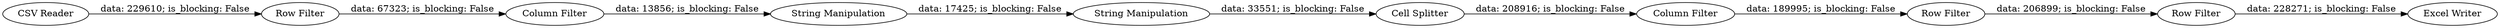 digraph {
	"766389997124198902_4" [label="String Manipulation"]
	"766389997124198902_5" [label="Cell Splitter"]
	"766389997124198902_1" [label="CSV Reader"]
	"766389997124198902_8" [label="String Manipulation"]
	"766389997124198902_11" [label="Row Filter"]
	"766389997124198902_9" [label="Column Filter"]
	"766389997124198902_12" [label="Row Filter"]
	"766389997124198902_2" [label="Excel Writer"]
	"766389997124198902_3" [label="Column Filter"]
	"766389997124198902_6" [label="Row Filter"]
	"766389997124198902_1" -> "766389997124198902_6" [label="data: 229610; is_blocking: False"]
	"766389997124198902_4" -> "766389997124198902_8" [label="data: 17425; is_blocking: False"]
	"766389997124198902_12" -> "766389997124198902_2" [label="data: 228271; is_blocking: False"]
	"766389997124198902_11" -> "766389997124198902_12" [label="data: 206899; is_blocking: False"]
	"766389997124198902_3" -> "766389997124198902_4" [label="data: 13856; is_blocking: False"]
	"766389997124198902_8" -> "766389997124198902_5" [label="data: 33551; is_blocking: False"]
	"766389997124198902_6" -> "766389997124198902_3" [label="data: 67323; is_blocking: False"]
	"766389997124198902_5" -> "766389997124198902_9" [label="data: 208916; is_blocking: False"]
	"766389997124198902_9" -> "766389997124198902_11" [label="data: 189995; is_blocking: False"]
	rankdir=LR
}
